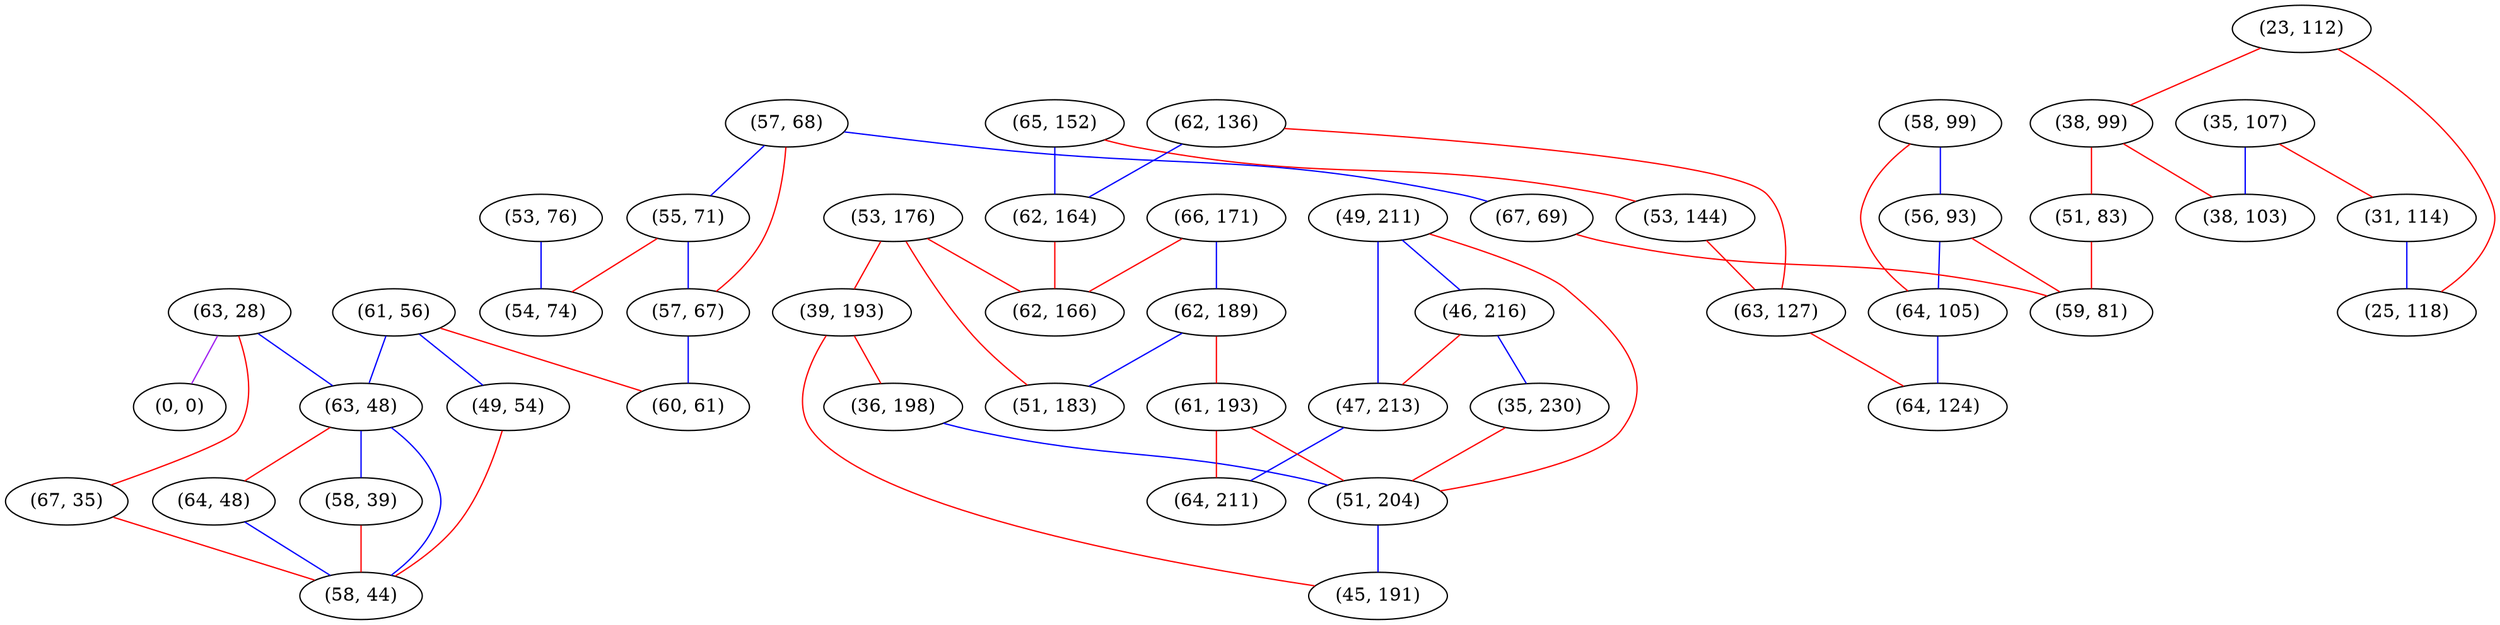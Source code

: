 graph "" {
"(63, 28)";
"(65, 152)";
"(61, 56)";
"(57, 68)";
"(63, 48)";
"(66, 171)";
"(35, 107)";
"(62, 189)";
"(62, 136)";
"(53, 144)";
"(49, 54)";
"(53, 176)";
"(62, 164)";
"(55, 71)";
"(53, 76)";
"(54, 74)";
"(62, 166)";
"(49, 211)";
"(23, 112)";
"(39, 193)";
"(58, 99)";
"(46, 216)";
"(67, 35)";
"(38, 99)";
"(64, 48)";
"(35, 230)";
"(57, 67)";
"(0, 0)";
"(56, 93)";
"(36, 198)";
"(31, 114)";
"(60, 61)";
"(47, 213)";
"(61, 193)";
"(51, 204)";
"(64, 105)";
"(38, 103)";
"(25, 118)";
"(67, 69)";
"(51, 83)";
"(64, 211)";
"(63, 127)";
"(59, 81)";
"(58, 39)";
"(51, 183)";
"(45, 191)";
"(58, 44)";
"(64, 124)";
"(63, 28)" -- "(0, 0)"  [color=purple, key=0, weight=4];
"(63, 28)" -- "(63, 48)"  [color=blue, key=0, weight=3];
"(63, 28)" -- "(67, 35)"  [color=red, key=0, weight=1];
"(65, 152)" -- "(62, 164)"  [color=blue, key=0, weight=3];
"(65, 152)" -- "(53, 144)"  [color=red, key=0, weight=1];
"(61, 56)" -- "(60, 61)"  [color=red, key=0, weight=1];
"(61, 56)" -- "(63, 48)"  [color=blue, key=0, weight=3];
"(61, 56)" -- "(49, 54)"  [color=blue, key=0, weight=3];
"(57, 68)" -- "(57, 67)"  [color=red, key=0, weight=1];
"(57, 68)" -- "(55, 71)"  [color=blue, key=0, weight=3];
"(57, 68)" -- "(67, 69)"  [color=blue, key=0, weight=3];
"(63, 48)" -- "(58, 39)"  [color=blue, key=0, weight=3];
"(63, 48)" -- "(64, 48)"  [color=red, key=0, weight=1];
"(63, 48)" -- "(58, 44)"  [color=blue, key=0, weight=3];
"(66, 171)" -- "(62, 189)"  [color=blue, key=0, weight=3];
"(66, 171)" -- "(62, 166)"  [color=red, key=0, weight=1];
"(35, 107)" -- "(38, 103)"  [color=blue, key=0, weight=3];
"(35, 107)" -- "(31, 114)"  [color=red, key=0, weight=1];
"(62, 189)" -- "(61, 193)"  [color=red, key=0, weight=1];
"(62, 189)" -- "(51, 183)"  [color=blue, key=0, weight=3];
"(62, 136)" -- "(62, 164)"  [color=blue, key=0, weight=3];
"(62, 136)" -- "(63, 127)"  [color=red, key=0, weight=1];
"(53, 144)" -- "(63, 127)"  [color=red, key=0, weight=1];
"(49, 54)" -- "(58, 44)"  [color=red, key=0, weight=1];
"(53, 176)" -- "(51, 183)"  [color=red, key=0, weight=1];
"(53, 176)" -- "(62, 166)"  [color=red, key=0, weight=1];
"(53, 176)" -- "(39, 193)"  [color=red, key=0, weight=1];
"(62, 164)" -- "(62, 166)"  [color=red, key=0, weight=1];
"(55, 71)" -- "(57, 67)"  [color=blue, key=0, weight=3];
"(55, 71)" -- "(54, 74)"  [color=red, key=0, weight=1];
"(53, 76)" -- "(54, 74)"  [color=blue, key=0, weight=3];
"(49, 211)" -- "(47, 213)"  [color=blue, key=0, weight=3];
"(49, 211)" -- "(51, 204)"  [color=red, key=0, weight=1];
"(49, 211)" -- "(46, 216)"  [color=blue, key=0, weight=3];
"(23, 112)" -- "(38, 99)"  [color=red, key=0, weight=1];
"(23, 112)" -- "(25, 118)"  [color=red, key=0, weight=1];
"(39, 193)" -- "(45, 191)"  [color=red, key=0, weight=1];
"(39, 193)" -- "(36, 198)"  [color=red, key=0, weight=1];
"(58, 99)" -- "(64, 105)"  [color=red, key=0, weight=1];
"(58, 99)" -- "(56, 93)"  [color=blue, key=0, weight=3];
"(46, 216)" -- "(47, 213)"  [color=red, key=0, weight=1];
"(46, 216)" -- "(35, 230)"  [color=blue, key=0, weight=3];
"(67, 35)" -- "(58, 44)"  [color=red, key=0, weight=1];
"(38, 99)" -- "(38, 103)"  [color=red, key=0, weight=1];
"(38, 99)" -- "(51, 83)"  [color=red, key=0, weight=1];
"(64, 48)" -- "(58, 44)"  [color=blue, key=0, weight=3];
"(35, 230)" -- "(51, 204)"  [color=red, key=0, weight=1];
"(57, 67)" -- "(60, 61)"  [color=blue, key=0, weight=3];
"(56, 93)" -- "(64, 105)"  [color=blue, key=0, weight=3];
"(56, 93)" -- "(59, 81)"  [color=red, key=0, weight=1];
"(36, 198)" -- "(51, 204)"  [color=blue, key=0, weight=3];
"(31, 114)" -- "(25, 118)"  [color=blue, key=0, weight=3];
"(47, 213)" -- "(64, 211)"  [color=blue, key=0, weight=3];
"(61, 193)" -- "(64, 211)"  [color=red, key=0, weight=1];
"(61, 193)" -- "(51, 204)"  [color=red, key=0, weight=1];
"(51, 204)" -- "(45, 191)"  [color=blue, key=0, weight=3];
"(64, 105)" -- "(64, 124)"  [color=blue, key=0, weight=3];
"(67, 69)" -- "(59, 81)"  [color=red, key=0, weight=1];
"(51, 83)" -- "(59, 81)"  [color=red, key=0, weight=1];
"(63, 127)" -- "(64, 124)"  [color=red, key=0, weight=1];
"(58, 39)" -- "(58, 44)"  [color=red, key=0, weight=1];
}
